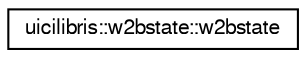 digraph G
{
  edge [fontname="FreeSans",fontsize="10",labelfontname="FreeSans",labelfontsize="10"];
  node [fontname="FreeSans",fontsize="10",shape=record];
  rankdir="LR";
  Node1 [label="uicilibris::w2bstate::w2bstate",height=0.2,width=0.4,color="black", fillcolor="white", style="filled",URL="$classuicilibris_1_1w2bstate_1_1w2bstate.html",tooltip="a class to implement the states of the engine which drives wiki2beamer objets"];
}
